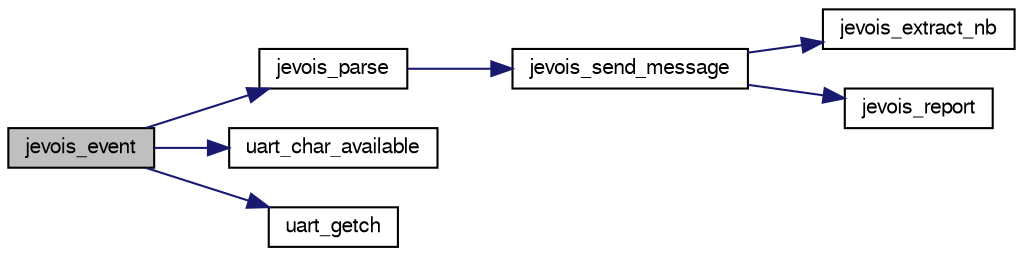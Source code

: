 digraph "jevois_event"
{
  edge [fontname="FreeSans",fontsize="10",labelfontname="FreeSans",labelfontsize="10"];
  node [fontname="FreeSans",fontsize="10",shape=record];
  rankdir="LR";
  Node1 [label="jevois_event",height=0.2,width=0.4,color="black", fillcolor="grey75", style="filled", fontcolor="black"];
  Node1 -> Node2 [color="midnightblue",fontsize="10",style="solid",fontname="FreeSans"];
  Node2 [label="jevois_parse",height=0.2,width=0.4,color="black", fillcolor="white", style="filled",URL="$jevois_8c.html#a079a19f87529f4431d4aaba54a3f75db"];
  Node2 -> Node3 [color="midnightblue",fontsize="10",style="solid",fontname="FreeSans"];
  Node3 [label="jevois_send_message",height=0.2,width=0.4,color="black", fillcolor="white", style="filled",URL="$jevois_8c.html#a316cc2f8606b1f3af8422e9f002b9fa9"];
  Node3 -> Node4 [color="midnightblue",fontsize="10",style="solid",fontname="FreeSans"];
  Node4 [label="jevois_extract_nb",height=0.2,width=0.4,color="black", fillcolor="white", style="filled",URL="$jevois_8c.html#a983869b0dac4c1aab278bb24700aa564"];
  Node3 -> Node5 [color="midnightblue",fontsize="10",style="solid",fontname="FreeSans"];
  Node5 [label="jevois_report",height=0.2,width=0.4,color="black", fillcolor="white", style="filled",URL="$jevois_8c.html#a4bb01532b86635c1f0989cae4d70e583"];
  Node1 -> Node6 [color="midnightblue",fontsize="10",style="solid",fontname="FreeSans"];
  Node6 [label="uart_char_available",height=0.2,width=0.4,color="black", fillcolor="white", style="filled",URL="$linux_2mcu__periph_2uart__arch_8c.html#a663f41657d0ad8e115fc7709b071d749",tooltip="Check UART for available chars in receive buffer. "];
  Node1 -> Node7 [color="midnightblue",fontsize="10",style="solid",fontname="FreeSans"];
  Node7 [label="uart_getch",height=0.2,width=0.4,color="black", fillcolor="white", style="filled",URL="$chibios_2mcu__periph_2uart__arch_8c.html#adb9a60ec94a31a08e6454ccf64f24039"];
}
